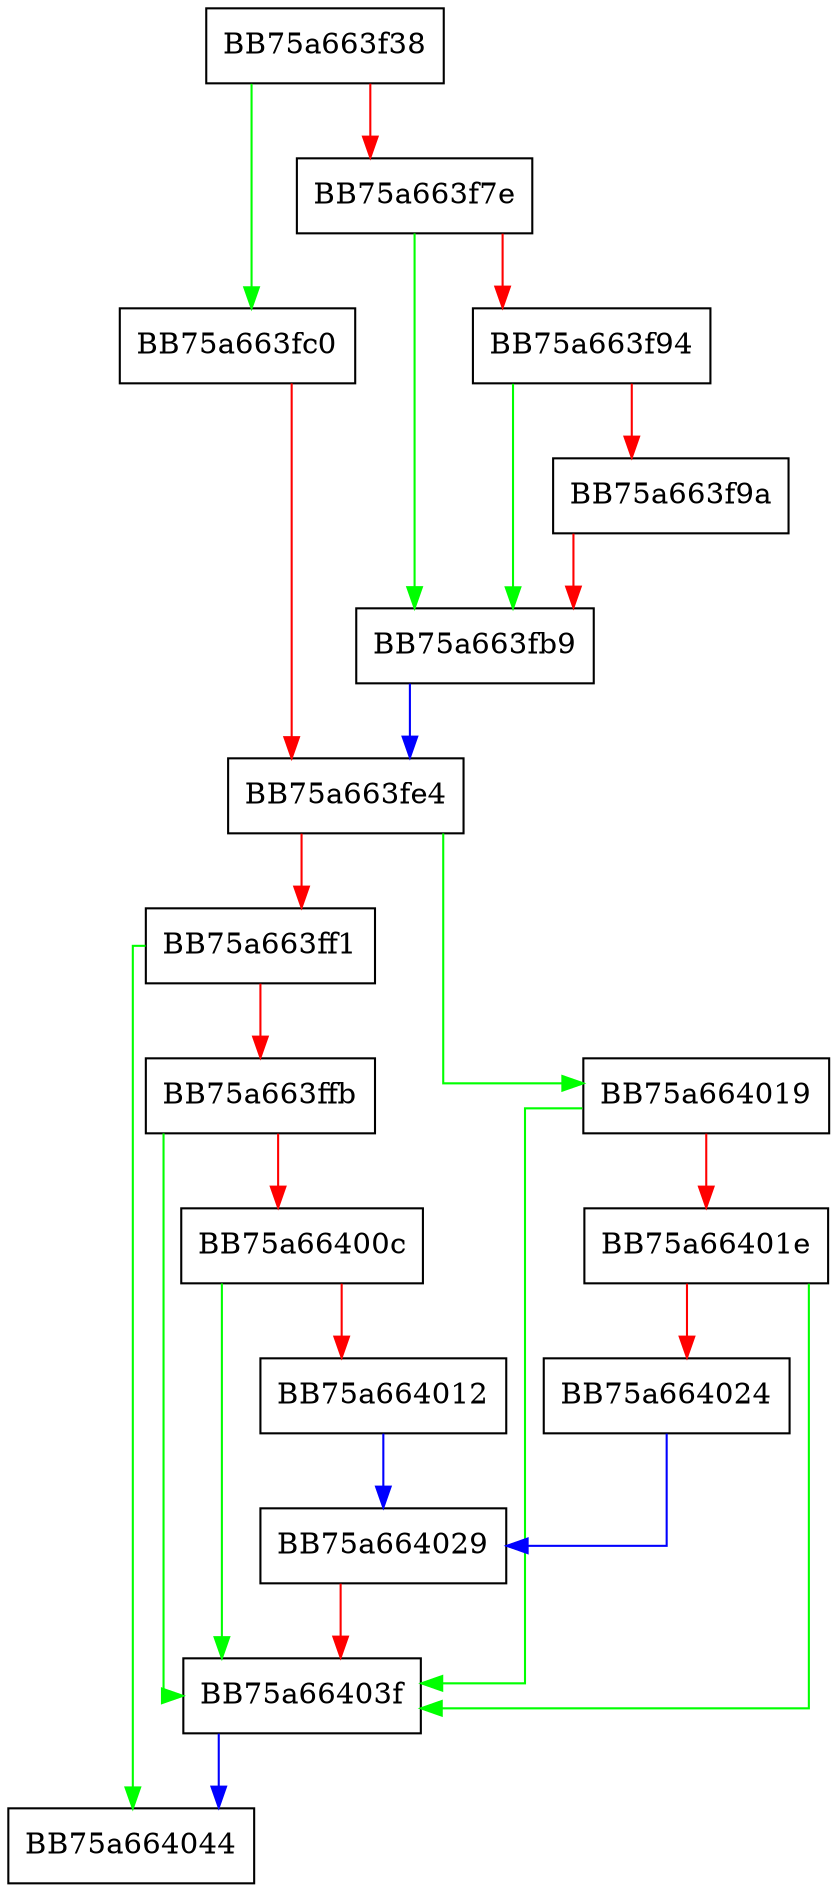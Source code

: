 digraph Initialize {
  node [shape="box"];
  graph [splines=ortho];
  BB75a663f38 -> BB75a663fc0 [color="green"];
  BB75a663f38 -> BB75a663f7e [color="red"];
  BB75a663f7e -> BB75a663fb9 [color="green"];
  BB75a663f7e -> BB75a663f94 [color="red"];
  BB75a663f94 -> BB75a663fb9 [color="green"];
  BB75a663f94 -> BB75a663f9a [color="red"];
  BB75a663f9a -> BB75a663fb9 [color="red"];
  BB75a663fb9 -> BB75a663fe4 [color="blue"];
  BB75a663fc0 -> BB75a663fe4 [color="red"];
  BB75a663fe4 -> BB75a664019 [color="green"];
  BB75a663fe4 -> BB75a663ff1 [color="red"];
  BB75a663ff1 -> BB75a664044 [color="green"];
  BB75a663ff1 -> BB75a663ffb [color="red"];
  BB75a663ffb -> BB75a66403f [color="green"];
  BB75a663ffb -> BB75a66400c [color="red"];
  BB75a66400c -> BB75a66403f [color="green"];
  BB75a66400c -> BB75a664012 [color="red"];
  BB75a664012 -> BB75a664029 [color="blue"];
  BB75a664019 -> BB75a66403f [color="green"];
  BB75a664019 -> BB75a66401e [color="red"];
  BB75a66401e -> BB75a66403f [color="green"];
  BB75a66401e -> BB75a664024 [color="red"];
  BB75a664024 -> BB75a664029 [color="blue"];
  BB75a664029 -> BB75a66403f [color="red"];
  BB75a66403f -> BB75a664044 [color="blue"];
}